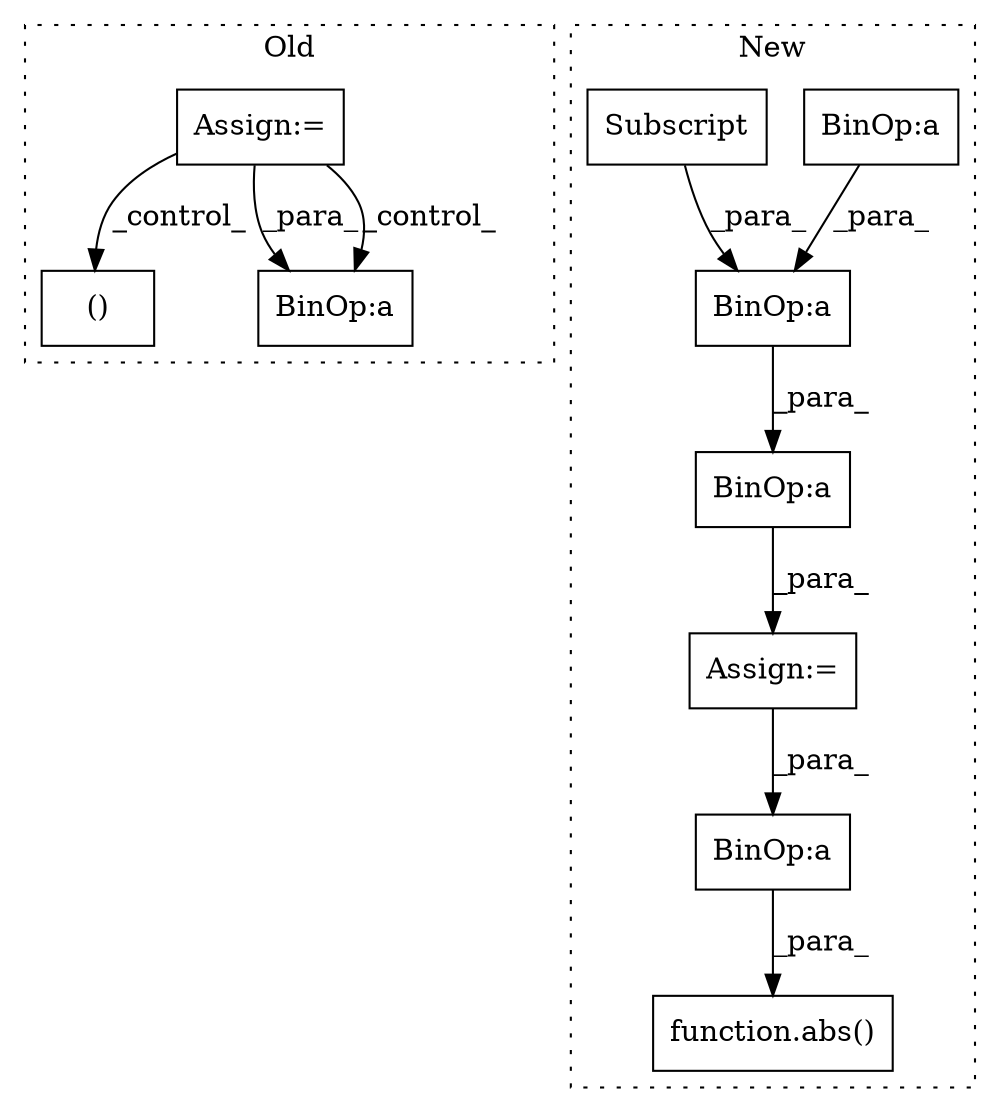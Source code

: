 digraph G {
subgraph cluster0 {
1 [label="()" a="54" s="28230" l="4" shape="box"];
9 [label="Assign:=" a="68" s="27981" l="3" shape="box"];
10 [label="BinOp:a" a="82" s="28487" l="3" shape="box"];
label = "Old";
style="dotted";
}
subgraph cluster1 {
2 [label="function.abs()" a="75" s="29667,29679" l="4,1" shape="box"];
3 [label="BinOp:a" a="82" s="29635" l="7" shape="box"];
4 [label="Assign:=" a="68" s="29592" l="3" shape="box"];
5 [label="BinOp:a" a="82" s="29672" l="3" shape="box"];
6 [label="BinOp:a" a="82" s="28808" l="3" shape="box"];
7 [label="BinOp:a" a="82" s="28599" l="3" shape="box"];
8 [label="Subscript" a="63" s="28803,0" l="5,0" shape="box"];
label = "New";
style="dotted";
}
3 -> 4 [label="_para_"];
4 -> 5 [label="_para_"];
5 -> 2 [label="_para_"];
6 -> 3 [label="_para_"];
7 -> 6 [label="_para_"];
8 -> 6 [label="_para_"];
9 -> 10 [label="_para_"];
9 -> 1 [label="_control_"];
9 -> 10 [label="_control_"];
}